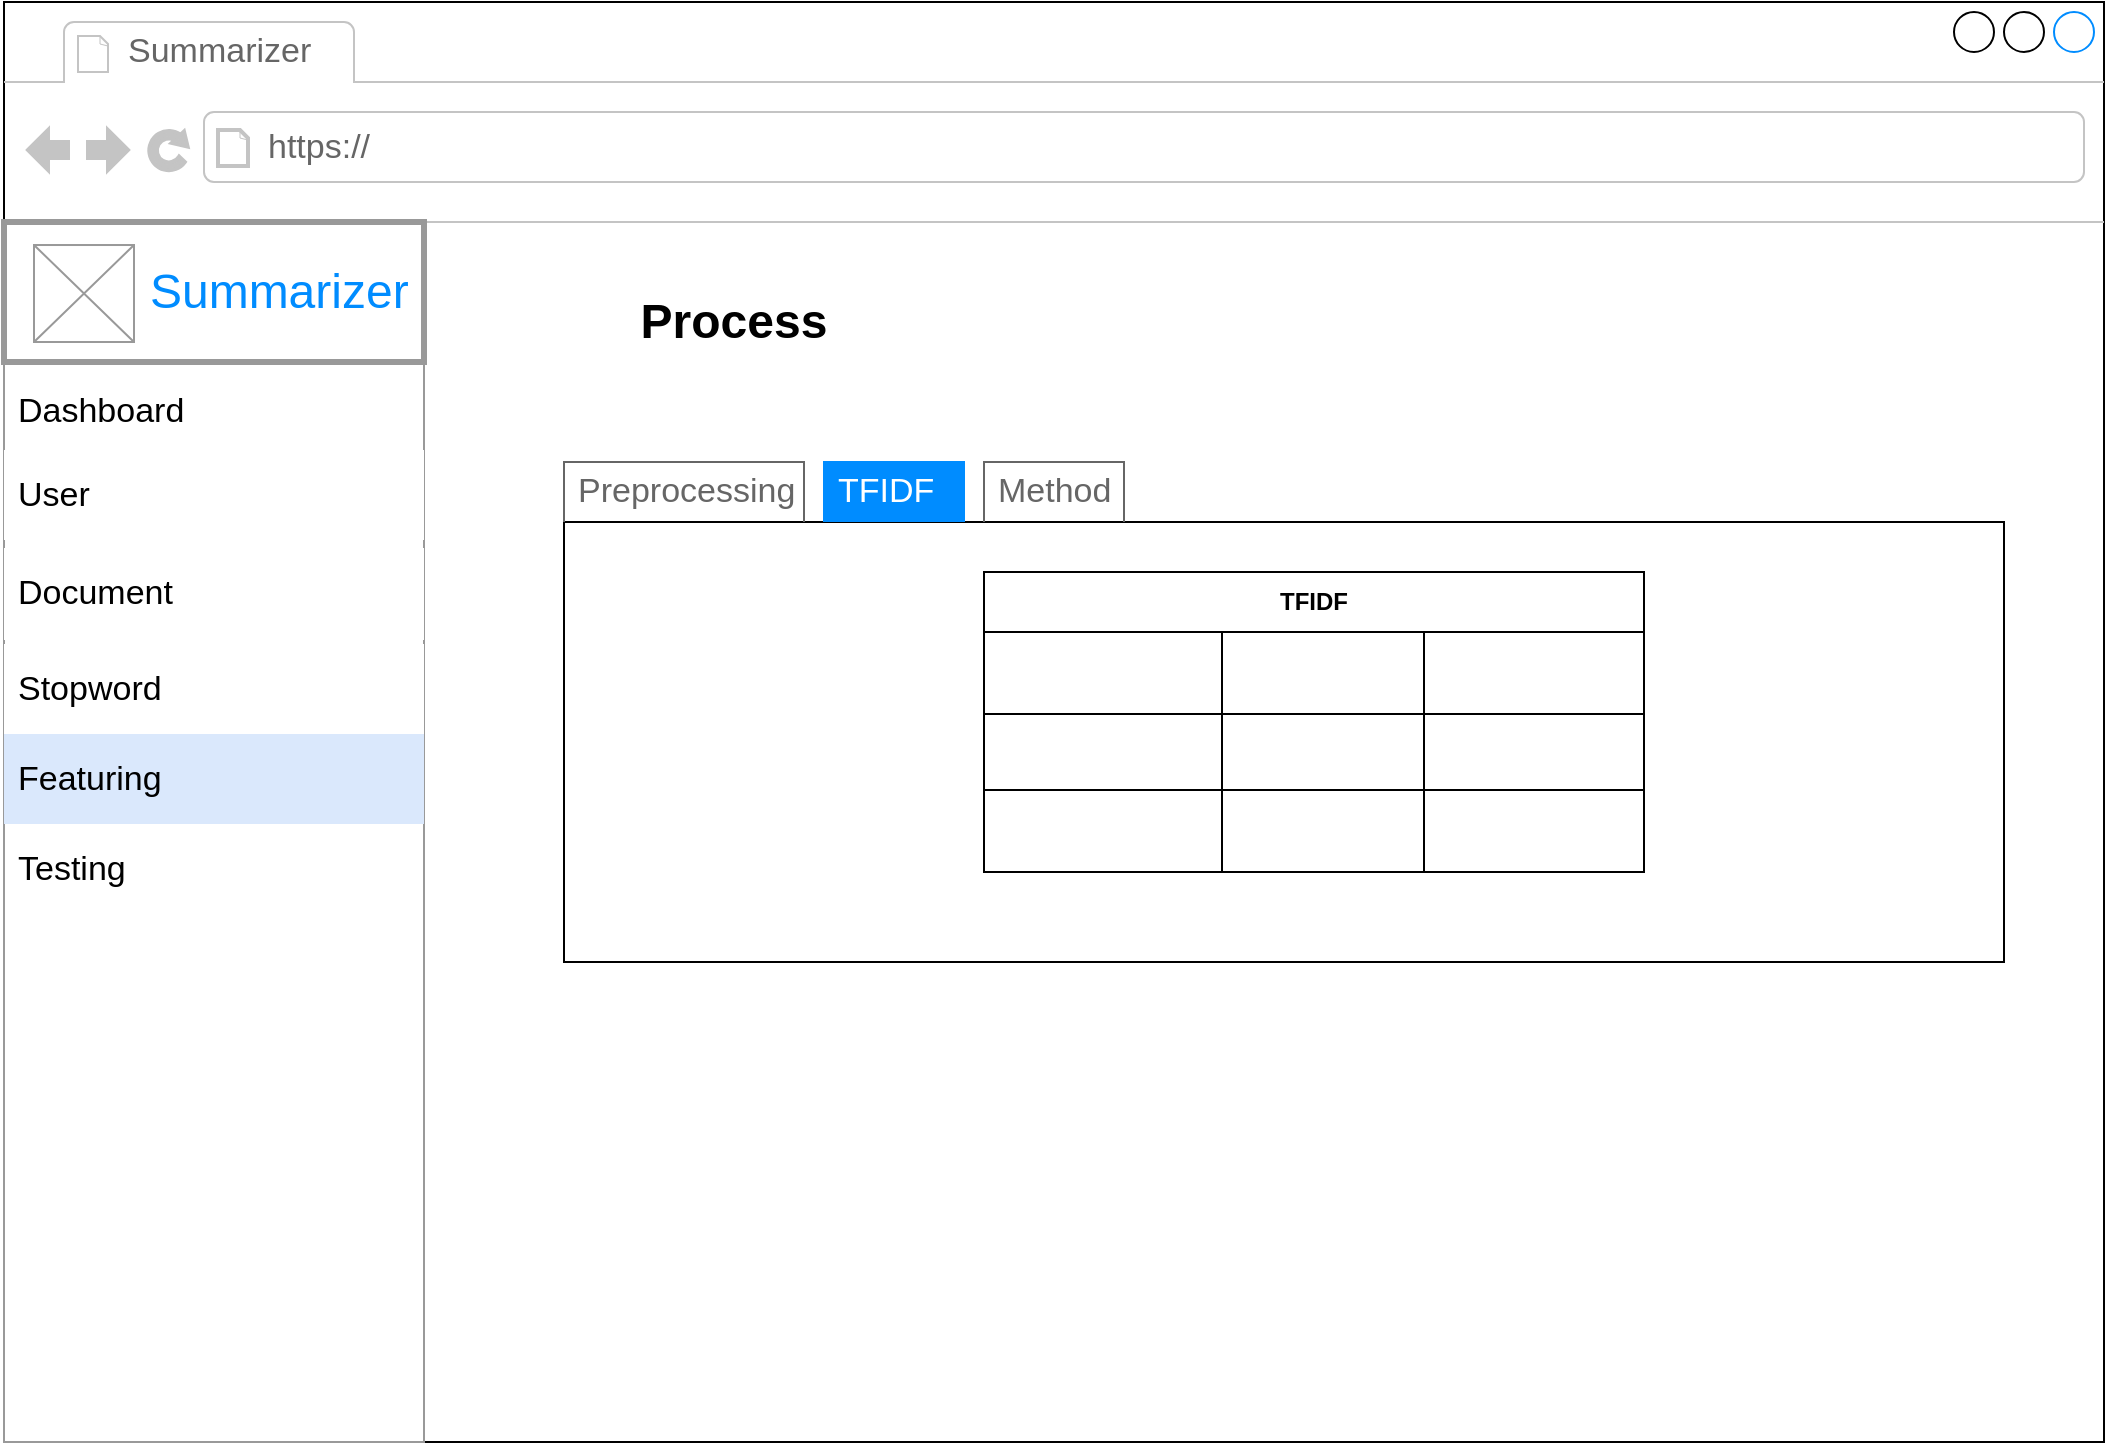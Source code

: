 <mxfile version="13.3.5" type="device"><diagram id="UIkS6cc1e1BOAUEn2AfB" name="Page-1"><mxGraphModel dx="1422" dy="763" grid="1" gridSize="10" guides="1" tooltips="1" connect="1" arrows="1" fold="1" page="1" pageScale="1" pageWidth="827" pageHeight="1169" math="0" shadow="0"><root><mxCell id="0"/><mxCell id="1" parent="0"/><mxCell id="cNGpX5P3kVJ8nI7hAKT8-1" value="" style="strokeWidth=1;shadow=0;dashed=0;align=center;html=1;shape=mxgraph.mockup.containers.browserWindow;rSize=0;strokeColor2=#008cff;strokeColor3=#c4c4c4;mainText=,;recursiveResize=0;fontSize=16;" parent="1" vertex="1"><mxGeometry x="20" y="30" width="1050" height="720" as="geometry"/></mxCell><mxCell id="pyif1jyVhFd9NofuJOU1-5" value="" style="rounded=0;whiteSpace=wrap;html=1;fillColor=none;" vertex="1" parent="cNGpX5P3kVJ8nI7hAKT8-1"><mxGeometry x="280" y="260" width="720" height="220" as="geometry"/></mxCell><mxCell id="cNGpX5P3kVJ8nI7hAKT8-2" value="Summarizer" style="strokeWidth=1;shadow=0;dashed=0;align=center;html=1;shape=mxgraph.mockup.containers.anchor;fontSize=17;fontColor=#666666;align=left;" parent="cNGpX5P3kVJ8nI7hAKT8-1" vertex="1"><mxGeometry x="60" y="12" width="110" height="26" as="geometry"/></mxCell><mxCell id="cNGpX5P3kVJ8nI7hAKT8-3" value="https://" style="strokeWidth=1;shadow=0;dashed=0;align=center;html=1;shape=mxgraph.mockup.containers.anchor;rSize=0;fontSize=17;fontColor=#666666;align=left;" parent="cNGpX5P3kVJ8nI7hAKT8-1" vertex="1"><mxGeometry x="130" y="60" width="250" height="26" as="geometry"/></mxCell><mxCell id="cNGpX5P3kVJ8nI7hAKT8-181" value="TFIDF" style="shape=table;html=1;whiteSpace=wrap;startSize=30;container=1;collapsible=0;childLayout=tableLayout;fontStyle=1;align=center;" parent="cNGpX5P3kVJ8nI7hAKT8-1" vertex="1"><mxGeometry x="490" y="285" width="330" height="150" as="geometry"/></mxCell><mxCell id="cNGpX5P3kVJ8nI7hAKT8-182" value="" style="shape=partialRectangle;html=1;whiteSpace=wrap;collapsible=0;dropTarget=0;pointerEvents=0;fillColor=none;top=0;left=0;bottom=0;right=0;points=[[0,0.5],[1,0.5]];portConstraint=eastwest;" parent="cNGpX5P3kVJ8nI7hAKT8-181" vertex="1"><mxGeometry y="30" width="330" height="41" as="geometry"/></mxCell><mxCell id="cNGpX5P3kVJ8nI7hAKT8-183" value="" style="shape=partialRectangle;html=1;whiteSpace=wrap;connectable=0;fillColor=none;top=0;left=0;bottom=0;right=0;overflow=hidden;" parent="cNGpX5P3kVJ8nI7hAKT8-182" vertex="1"><mxGeometry width="119" height="41" as="geometry"/></mxCell><mxCell id="cNGpX5P3kVJ8nI7hAKT8-184" value="" style="shape=partialRectangle;html=1;whiteSpace=wrap;connectable=0;fillColor=none;top=0;left=0;bottom=0;right=0;overflow=hidden;" parent="cNGpX5P3kVJ8nI7hAKT8-182" vertex="1"><mxGeometry x="119" width="101" height="41" as="geometry"/></mxCell><mxCell id="cNGpX5P3kVJ8nI7hAKT8-185" value="" style="shape=partialRectangle;html=1;whiteSpace=wrap;connectable=0;fillColor=none;top=0;left=0;bottom=0;right=0;overflow=hidden;" parent="cNGpX5P3kVJ8nI7hAKT8-182" vertex="1"><mxGeometry x="220" width="110" height="41" as="geometry"/></mxCell><mxCell id="cNGpX5P3kVJ8nI7hAKT8-186" value="" style="shape=partialRectangle;html=1;whiteSpace=wrap;collapsible=0;dropTarget=0;pointerEvents=0;fillColor=none;top=0;left=0;bottom=0;right=0;points=[[0,0.5],[1,0.5]];portConstraint=eastwest;" parent="cNGpX5P3kVJ8nI7hAKT8-181" vertex="1"><mxGeometry y="71" width="330" height="38" as="geometry"/></mxCell><mxCell id="cNGpX5P3kVJ8nI7hAKT8-187" value="" style="shape=partialRectangle;html=1;whiteSpace=wrap;connectable=0;fillColor=none;top=0;left=0;bottom=0;right=0;overflow=hidden;" parent="cNGpX5P3kVJ8nI7hAKT8-186" vertex="1"><mxGeometry width="119" height="38" as="geometry"/></mxCell><mxCell id="cNGpX5P3kVJ8nI7hAKT8-188" value="" style="shape=partialRectangle;html=1;whiteSpace=wrap;connectable=0;fillColor=none;top=0;left=0;bottom=0;right=0;overflow=hidden;" parent="cNGpX5P3kVJ8nI7hAKT8-186" vertex="1"><mxGeometry x="119" width="101" height="38" as="geometry"/></mxCell><mxCell id="cNGpX5P3kVJ8nI7hAKT8-189" value="" style="shape=partialRectangle;html=1;whiteSpace=wrap;connectable=0;fillColor=none;top=0;left=0;bottom=0;right=0;overflow=hidden;" parent="cNGpX5P3kVJ8nI7hAKT8-186" vertex="1"><mxGeometry x="220" width="110" height="38" as="geometry"/></mxCell><mxCell id="cNGpX5P3kVJ8nI7hAKT8-190" value="" style="shape=partialRectangle;html=1;whiteSpace=wrap;collapsible=0;dropTarget=0;pointerEvents=0;fillColor=none;top=0;left=0;bottom=0;right=0;points=[[0,0.5],[1,0.5]];portConstraint=eastwest;" parent="cNGpX5P3kVJ8nI7hAKT8-181" vertex="1"><mxGeometry y="109" width="330" height="41" as="geometry"/></mxCell><mxCell id="cNGpX5P3kVJ8nI7hAKT8-191" value="" style="shape=partialRectangle;html=1;whiteSpace=wrap;connectable=0;fillColor=none;top=0;left=0;bottom=0;right=0;overflow=hidden;" parent="cNGpX5P3kVJ8nI7hAKT8-190" vertex="1"><mxGeometry width="119" height="41" as="geometry"/></mxCell><mxCell id="cNGpX5P3kVJ8nI7hAKT8-192" value="" style="shape=partialRectangle;html=1;whiteSpace=wrap;connectable=0;fillColor=none;top=0;left=0;bottom=0;right=0;overflow=hidden;" parent="cNGpX5P3kVJ8nI7hAKT8-190" vertex="1"><mxGeometry x="119" width="101" height="41" as="geometry"/></mxCell><mxCell id="cNGpX5P3kVJ8nI7hAKT8-193" value="" style="shape=partialRectangle;html=1;whiteSpace=wrap;connectable=0;fillColor=none;top=0;left=0;bottom=0;right=0;overflow=hidden;" parent="cNGpX5P3kVJ8nI7hAKT8-190" vertex="1"><mxGeometry x="220" width="110" height="41" as="geometry"/></mxCell><mxCell id="cNGpX5P3kVJ8nI7hAKT8-4" value="" style="strokeWidth=1;shadow=0;dashed=0;align=center;html=1;shape=mxgraph.mockup.forms.rrect;rSize=0;strokeColor=#999999;fillColor=none;" parent="cNGpX5P3kVJ8nI7hAKT8-1" vertex="1"><mxGeometry y="110" width="210" height="610" as="geometry"/></mxCell><mxCell id="cNGpX5P3kVJ8nI7hAKT8-5" value="&lt;div style=&quot;font-size: 24px&quot; align=&quot;right&quot;&gt;Summarizer&amp;nbsp; &lt;br&gt;&lt;/div&gt;" style="strokeWidth=3;shadow=0;dashed=0;align=right;html=1;shape=mxgraph.mockup.forms.rrect;rSize=0;strokeColor=#999999;fontColor=#008cff;fontSize=17;fillColor=#ffffff;resizeWidth=1;perimeterSpacing=4;" parent="cNGpX5P3kVJ8nI7hAKT8-4" vertex="1"><mxGeometry width="210" height="70" relative="1" as="geometry"/></mxCell><mxCell id="cNGpX5P3kVJ8nI7hAKT8-6" value="&lt;div&gt;Dashboard&lt;/div&gt;" style="strokeWidth=1;shadow=0;dashed=0;align=center;html=1;shape=mxgraph.mockup.forms.anchor;fontSize=17;align=left;spacingLeft=5;resizeWidth=1;gradientColor=#7ea6e0;fillColor=#dae8fc;strokeColor=#6c8ebf;gradientDirection=north;" parent="cNGpX5P3kVJ8nI7hAKT8-4" vertex="1"><mxGeometry width="210" height="45" relative="1" as="geometry"><mxPoint y="72" as="offset"/></mxGeometry></mxCell><mxCell id="cNGpX5P3kVJ8nI7hAKT8-8" value="Testing" style="strokeWidth=1;shadow=0;dashed=0;align=center;html=1;shape=mxgraph.mockup.forms.anchor;fontSize=17;fontColor=#000000;align=left;spacingLeft=5;resizeWidth=1;" parent="cNGpX5P3kVJ8nI7hAKT8-4" vertex="1"><mxGeometry width="210" height="45" relative="1" as="geometry"><mxPoint y="301" as="offset"/></mxGeometry></mxCell><mxCell id="cNGpX5P3kVJ8nI7hAKT8-9" value="" style="verticalLabelPosition=bottom;shadow=0;dashed=0;align=center;html=1;verticalAlign=top;strokeWidth=1;shape=mxgraph.mockup.graphics.simpleIcon;strokeColor=#999999;" parent="cNGpX5P3kVJ8nI7hAKT8-4" vertex="1"><mxGeometry x="15" y="11.51" width="50" height="48.49" as="geometry"/></mxCell><mxCell id="cNGpX5P3kVJ8nI7hAKT8-10" value="Document" style="strokeWidth=1;shadow=0;dashed=0;align=center;html=1;shape=mxgraph.mockup.forms.rrect;rSize=0;fontSize=17;align=left;spacingLeft=5;resizeWidth=1;strokeColor=none;" parent="cNGpX5P3kVJ8nI7hAKT8-4" vertex="1"><mxGeometry width="210" height="46" relative="1" as="geometry"><mxPoint y="163" as="offset"/></mxGeometry></mxCell><mxCell id="cNGpX5P3kVJ8nI7hAKT8-194" value="Stopword" style="strokeWidth=1;shadow=0;dashed=0;align=center;html=1;shape=mxgraph.mockup.forms.rrect;rSize=0;fontSize=17;align=left;spacingLeft=5;resizeWidth=1;strokeColor=none;" parent="cNGpX5P3kVJ8nI7hAKT8-4" vertex="1"><mxGeometry y="211" width="210" height="45" as="geometry"/></mxCell><mxCell id="pyif1jyVhFd9NofuJOU1-1" value="User" style="strokeWidth=1;shadow=0;dashed=0;align=center;html=1;shape=mxgraph.mockup.forms.rrect;rSize=0;fontSize=17;align=left;spacingLeft=5;resizeWidth=1;strokeColor=none;" vertex="1" parent="cNGpX5P3kVJ8nI7hAKT8-4"><mxGeometry y="114" width="210" height="45" as="geometry"/></mxCell><mxCell id="pyif1jyVhFd9NofuJOU1-2" value="&lt;div&gt;Featuring&lt;/div&gt;" style="strokeWidth=1;shadow=0;dashed=0;align=center;html=1;shape=mxgraph.mockup.forms.rrect;rSize=0;fontSize=17;align=left;spacingLeft=5;resizeWidth=1;fillColor=#dae8fc;strokeColor=none;" vertex="1" parent="cNGpX5P3kVJ8nI7hAKT8-4"><mxGeometry y="256" width="210" height="45" as="geometry"/></mxCell><mxCell id="cNGpX5P3kVJ8nI7hAKT8-11" value="Process" style="text;html=1;strokeColor=none;fillColor=none;align=center;verticalAlign=middle;whiteSpace=wrap;rounded=0;fontSize=24;fontColor=#000000;fontStyle=1" parent="cNGpX5P3kVJ8nI7hAKT8-1" vertex="1"><mxGeometry x="280" y="150" width="170" height="20" as="geometry"/></mxCell><mxCell id="pyif1jyVhFd9NofuJOU1-21" value="&lt;div&gt;Preprocessing&lt;/div&gt;" style="strokeWidth=1;shadow=0;dashed=0;align=center;html=1;shape=mxgraph.mockup.forms.uRect;fontSize=17;fontColor=#666666;align=left;spacingLeft=5;strokeColor=#666666;fillColor=none;" vertex="1" parent="cNGpX5P3kVJ8nI7hAKT8-1"><mxGeometry x="280" y="230" width="120" height="30" as="geometry"/></mxCell><mxCell id="pyif1jyVhFd9NofuJOU1-22" value="TFIDF" style="strokeWidth=1;shadow=0;dashed=0;align=center;html=1;shape=mxgraph.mockup.forms.uRect;fontSize=17;fontColor=#ffffff;align=left;spacingLeft=5;strokeColor=#008cff;fillColor=#008cff;" vertex="1" parent="cNGpX5P3kVJ8nI7hAKT8-1"><mxGeometry x="410" y="230" width="70" height="30" as="geometry"/></mxCell><mxCell id="pyif1jyVhFd9NofuJOU1-23" value="Method" style="strokeWidth=1;shadow=0;dashed=0;align=center;html=1;shape=mxgraph.mockup.forms.uRect;fontSize=17;fontColor=#666666;align=left;spacingLeft=5;strokeColor=#666666;fillColor=none;" vertex="1" parent="cNGpX5P3kVJ8nI7hAKT8-1"><mxGeometry x="490" y="230" width="70" height="30" as="geometry"/></mxCell></root></mxGraphModel></diagram></mxfile>
